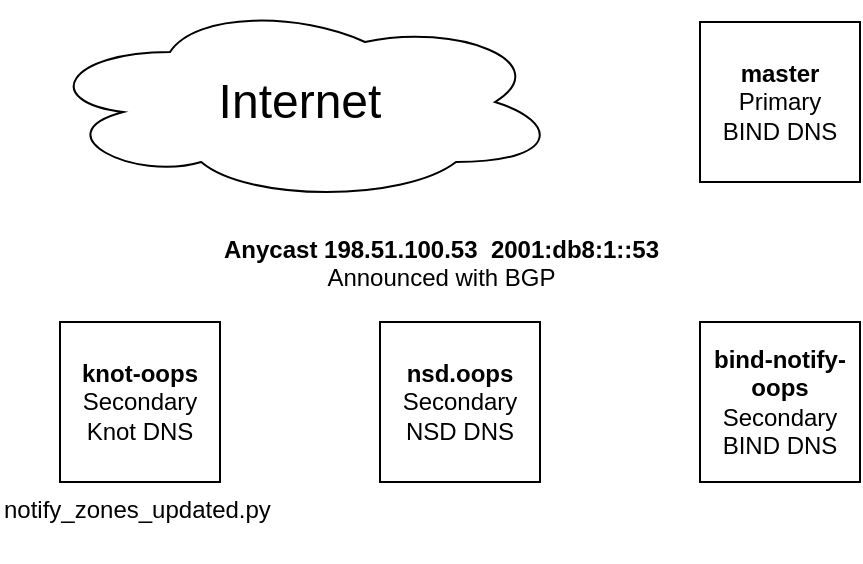 <mxfile version="21.3.2" type="device">
  <diagram name="Page-1" id="LFJJOstLclUu6cNLXa0m">
    <mxGraphModel dx="1083" dy="643" grid="1" gridSize="10" guides="1" tooltips="1" connect="1" arrows="1" fold="1" page="1" pageScale="1" pageWidth="827" pageHeight="1169" math="0" shadow="0">
      <root>
        <mxCell id="0" />
        <mxCell id="1" parent="0" />
        <mxCell id="l05srn6kolW0LHhcBCei-1" value="&lt;font style=&quot;font-size: 24px;&quot;&gt;Internet&lt;/font&gt;" style="ellipse;shape=cloud;whiteSpace=wrap;html=1;" parent="1" vertex="1">
          <mxGeometry x="70" y="30" width="260" height="100" as="geometry" />
        </mxCell>
        <mxCell id="l05srn6kolW0LHhcBCei-3" value="&lt;b&gt;knot-oops&lt;/b&gt;&lt;br&gt;Secondary&lt;br&gt;Knot DNS" style="whiteSpace=wrap;html=1;aspect=fixed;" parent="1" vertex="1">
          <mxGeometry x="80" y="190" width="80" height="80" as="geometry" />
        </mxCell>
        <mxCell id="l05srn6kolW0LHhcBCei-4" value="&lt;b&gt;nsd.oops&lt;/b&gt;&lt;br&gt;Secondary&lt;br&gt;NSD DNS" style="whiteSpace=wrap;html=1;aspect=fixed;" parent="1" vertex="1">
          <mxGeometry x="240" y="190" width="80" height="80" as="geometry" />
        </mxCell>
        <mxCell id="l05srn6kolW0LHhcBCei-5" value="&lt;b&gt;bind-notify-oops&lt;/b&gt;&lt;br&gt;Secondary&lt;br&gt;BIND DNS" style="whiteSpace=wrap;html=1;aspect=fixed;" parent="1" vertex="1">
          <mxGeometry x="400" y="190" width="80" height="80" as="geometry" />
        </mxCell>
        <mxCell id="l05srn6kolW0LHhcBCei-8" value="notify_zones_updated.py" style="text;whiteSpace=wrap;html=1;" parent="1" vertex="1">
          <mxGeometry x="50" y="270" width="170" height="40" as="geometry" />
        </mxCell>
        <mxCell id="l05srn6kolW0LHhcBCei-9" value="&lt;b&gt;master&lt;/b&gt;&lt;br&gt;Primary&lt;br&gt;BIND DNS" style="whiteSpace=wrap;html=1;aspect=fixed;" parent="1" vertex="1">
          <mxGeometry x="400" y="40" width="80" height="80" as="geometry" />
        </mxCell>
        <mxCell id="l05srn6kolW0LHhcBCei-10" value="&lt;div style=&quot;text-align: center;&quot;&gt;&lt;b&gt;&lt;span style=&quot;background-color: initial;&quot;&gt;Anycast&amp;nbsp;&lt;/span&gt;198.51.100.53&amp;nbsp;&amp;nbsp;&lt;span style=&quot;background-color: initial;&quot;&gt;2001:db8:1::53&lt;/span&gt;&lt;/b&gt;&lt;/div&gt;&lt;div style=&quot;text-align: center;&quot;&gt;&lt;span style=&quot;background-color: initial;&quot;&gt;Announced with BGP&lt;/span&gt;&lt;/div&gt;&lt;div style=&quot;text-align: center;&quot;&gt;&lt;span style=&quot;background-color: initial;&quot;&gt;&lt;div&gt;&amp;nbsp; &amp;nbsp;&amp;nbsp;&lt;/div&gt;&lt;/span&gt;&lt;/div&gt;" style="text;whiteSpace=wrap;html=1;" parent="1" vertex="1">
          <mxGeometry x="160" y="140" width="230" height="40" as="geometry" />
        </mxCell>
      </root>
    </mxGraphModel>
  </diagram>
</mxfile>
